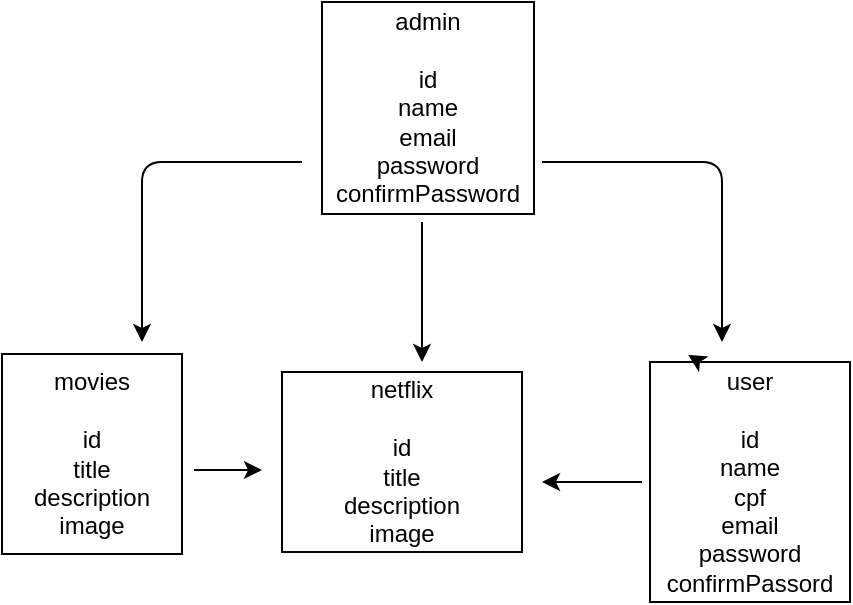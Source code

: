 <mxfile>
    <diagram id="IpsCU2ea0IRfzaH6y541" name="Page-1">
        <mxGraphModel dx="548" dy="290" grid="1" gridSize="10" guides="1" tooltips="1" connect="1" arrows="1" fold="1" page="1" pageScale="1" pageWidth="827" pageHeight="1169" math="0" shadow="0">
            <root>
                <mxCell id="0"/>
                <mxCell id="1" parent="0"/>
                <mxCell id="2" value="movies&lt;br&gt;&lt;br&gt;id&lt;br&gt;title&lt;br&gt;description&lt;br&gt;image" style="rounded=0;whiteSpace=wrap;html=1;" parent="1" vertex="1">
                    <mxGeometry x="40" y="216" width="90" height="100" as="geometry"/>
                </mxCell>
                <mxCell id="3" value="user&lt;br&gt;&lt;br&gt;id&lt;br&gt;name&lt;br&gt;cpf&lt;br&gt;email&lt;br&gt;password&lt;br&gt;confirmPassord" style="rounded=0;whiteSpace=wrap;html=1;" parent="1" vertex="1">
                    <mxGeometry x="364" y="220" width="100" height="120" as="geometry"/>
                </mxCell>
                <mxCell id="4" value="admin&lt;br&gt;&lt;br&gt;id&lt;br&gt;name&lt;br&gt;email&lt;br&gt;password&lt;br&gt;confirmPassword" style="whiteSpace=wrap;html=1;aspect=fixed;" parent="1" vertex="1">
                    <mxGeometry x="200" y="40" width="106" height="106" as="geometry"/>
                </mxCell>
                <mxCell id="6" value="" style="endArrow=classic;html=1;" parent="1" edge="1">
                    <mxGeometry width="50" height="50" relative="1" as="geometry">
                        <mxPoint x="310" y="120" as="sourcePoint"/>
                        <mxPoint x="400" y="210" as="targetPoint"/>
                        <Array as="points">
                            <mxPoint x="400" y="120"/>
                        </Array>
                    </mxGeometry>
                </mxCell>
                <mxCell id="7" value="" style="endArrow=classic;html=1;" parent="1" edge="1">
                    <mxGeometry width="50" height="50" relative="1" as="geometry">
                        <mxPoint x="190" y="120" as="sourcePoint"/>
                        <mxPoint x="110" y="210" as="targetPoint"/>
                        <Array as="points">
                            <mxPoint x="110" y="120"/>
                        </Array>
                    </mxGeometry>
                </mxCell>
                <mxCell id="8" style="edgeStyle=none;html=1;exitX=0.25;exitY=0;exitDx=0;exitDy=0;entryX=0.19;entryY=-0.03;entryDx=0;entryDy=0;entryPerimeter=0;" parent="1" source="3" target="3" edge="1">
                    <mxGeometry relative="1" as="geometry"/>
                </mxCell>
                <mxCell id="10" value="netflix&lt;br&gt;&lt;br&gt;id&lt;br&gt;title&lt;br&gt;description&lt;br&gt;image&lt;br&gt;" style="rounded=0;whiteSpace=wrap;html=1;" parent="1" vertex="1">
                    <mxGeometry x="180" y="225" width="120" height="90" as="geometry"/>
                </mxCell>
                <mxCell id="11" value="" style="endArrow=classic;html=1;" parent="1" edge="1">
                    <mxGeometry width="50" height="50" relative="1" as="geometry">
                        <mxPoint x="250" y="150" as="sourcePoint"/>
                        <mxPoint x="250" y="220" as="targetPoint"/>
                    </mxGeometry>
                </mxCell>
                <mxCell id="12" value="" style="endArrow=classic;html=1;" parent="1" edge="1">
                    <mxGeometry width="50" height="50" relative="1" as="geometry">
                        <mxPoint x="360" y="280" as="sourcePoint"/>
                        <mxPoint x="310" y="280" as="targetPoint"/>
                    </mxGeometry>
                </mxCell>
                <mxCell id="13" value="" style="endArrow=classic;html=1;exitX=1.067;exitY=0.58;exitDx=0;exitDy=0;exitPerimeter=0;" parent="1" source="2" edge="1">
                    <mxGeometry width="50" height="50" relative="1" as="geometry">
                        <mxPoint x="260" y="180" as="sourcePoint"/>
                        <mxPoint x="170" y="274" as="targetPoint"/>
                    </mxGeometry>
                </mxCell>
            </root>
        </mxGraphModel>
    </diagram>
</mxfile>